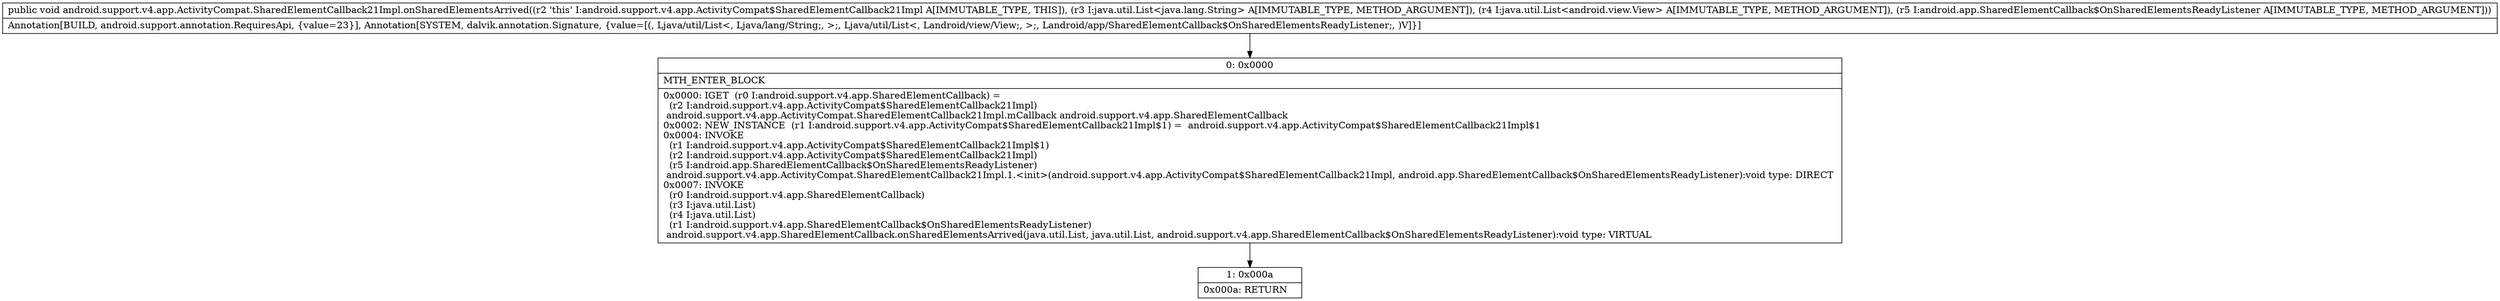 digraph "CFG forandroid.support.v4.app.ActivityCompat.SharedElementCallback21Impl.onSharedElementsArrived(Ljava\/util\/List;Ljava\/util\/List;Landroid\/app\/SharedElementCallback$OnSharedElementsReadyListener;)V" {
Node_0 [shape=record,label="{0\:\ 0x0000|MTH_ENTER_BLOCK\l|0x0000: IGET  (r0 I:android.support.v4.app.SharedElementCallback) = \l  (r2 I:android.support.v4.app.ActivityCompat$SharedElementCallback21Impl)\l android.support.v4.app.ActivityCompat.SharedElementCallback21Impl.mCallback android.support.v4.app.SharedElementCallback \l0x0002: NEW_INSTANCE  (r1 I:android.support.v4.app.ActivityCompat$SharedElementCallback21Impl$1) =  android.support.v4.app.ActivityCompat$SharedElementCallback21Impl$1 \l0x0004: INVOKE  \l  (r1 I:android.support.v4.app.ActivityCompat$SharedElementCallback21Impl$1)\l  (r2 I:android.support.v4.app.ActivityCompat$SharedElementCallback21Impl)\l  (r5 I:android.app.SharedElementCallback$OnSharedElementsReadyListener)\l android.support.v4.app.ActivityCompat.SharedElementCallback21Impl.1.\<init\>(android.support.v4.app.ActivityCompat$SharedElementCallback21Impl, android.app.SharedElementCallback$OnSharedElementsReadyListener):void type: DIRECT \l0x0007: INVOKE  \l  (r0 I:android.support.v4.app.SharedElementCallback)\l  (r3 I:java.util.List)\l  (r4 I:java.util.List)\l  (r1 I:android.support.v4.app.SharedElementCallback$OnSharedElementsReadyListener)\l android.support.v4.app.SharedElementCallback.onSharedElementsArrived(java.util.List, java.util.List, android.support.v4.app.SharedElementCallback$OnSharedElementsReadyListener):void type: VIRTUAL \l}"];
Node_1 [shape=record,label="{1\:\ 0x000a|0x000a: RETURN   \l}"];
MethodNode[shape=record,label="{public void android.support.v4.app.ActivityCompat.SharedElementCallback21Impl.onSharedElementsArrived((r2 'this' I:android.support.v4.app.ActivityCompat$SharedElementCallback21Impl A[IMMUTABLE_TYPE, THIS]), (r3 I:java.util.List\<java.lang.String\> A[IMMUTABLE_TYPE, METHOD_ARGUMENT]), (r4 I:java.util.List\<android.view.View\> A[IMMUTABLE_TYPE, METHOD_ARGUMENT]), (r5 I:android.app.SharedElementCallback$OnSharedElementsReadyListener A[IMMUTABLE_TYPE, METHOD_ARGUMENT]))  | Annotation[BUILD, android.support.annotation.RequiresApi, \{value=23\}], Annotation[SYSTEM, dalvik.annotation.Signature, \{value=[(, Ljava\/util\/List\<, Ljava\/lang\/String;, \>;, Ljava\/util\/List\<, Landroid\/view\/View;, \>;, Landroid\/app\/SharedElementCallback$OnSharedElementsReadyListener;, )V]\}]\l}"];
MethodNode -> Node_0;
Node_0 -> Node_1;
}

